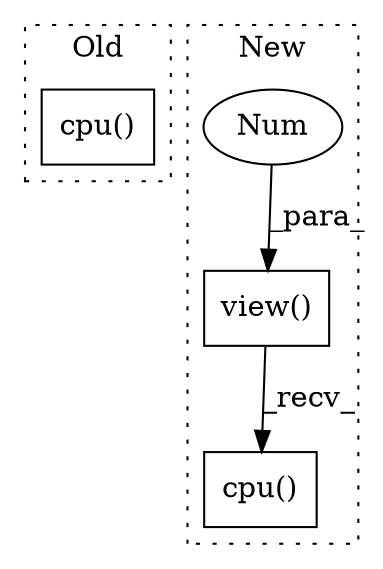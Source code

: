 digraph G {
subgraph cluster0 {
1 [label="cpu()" a="75" s="1593" l="29" shape="box"];
label = "Old";
style="dotted";
}
subgraph cluster1 {
2 [label="view()" a="75" s="1700,1712" l="10,1" shape="box"];
3 [label="Num" a="76" s="1710" l="2" shape="ellipse"];
4 [label="cpu()" a="75" s="1700" l="28" shape="box"];
label = "New";
style="dotted";
}
2 -> 4 [label="_recv_"];
3 -> 2 [label="_para_"];
}